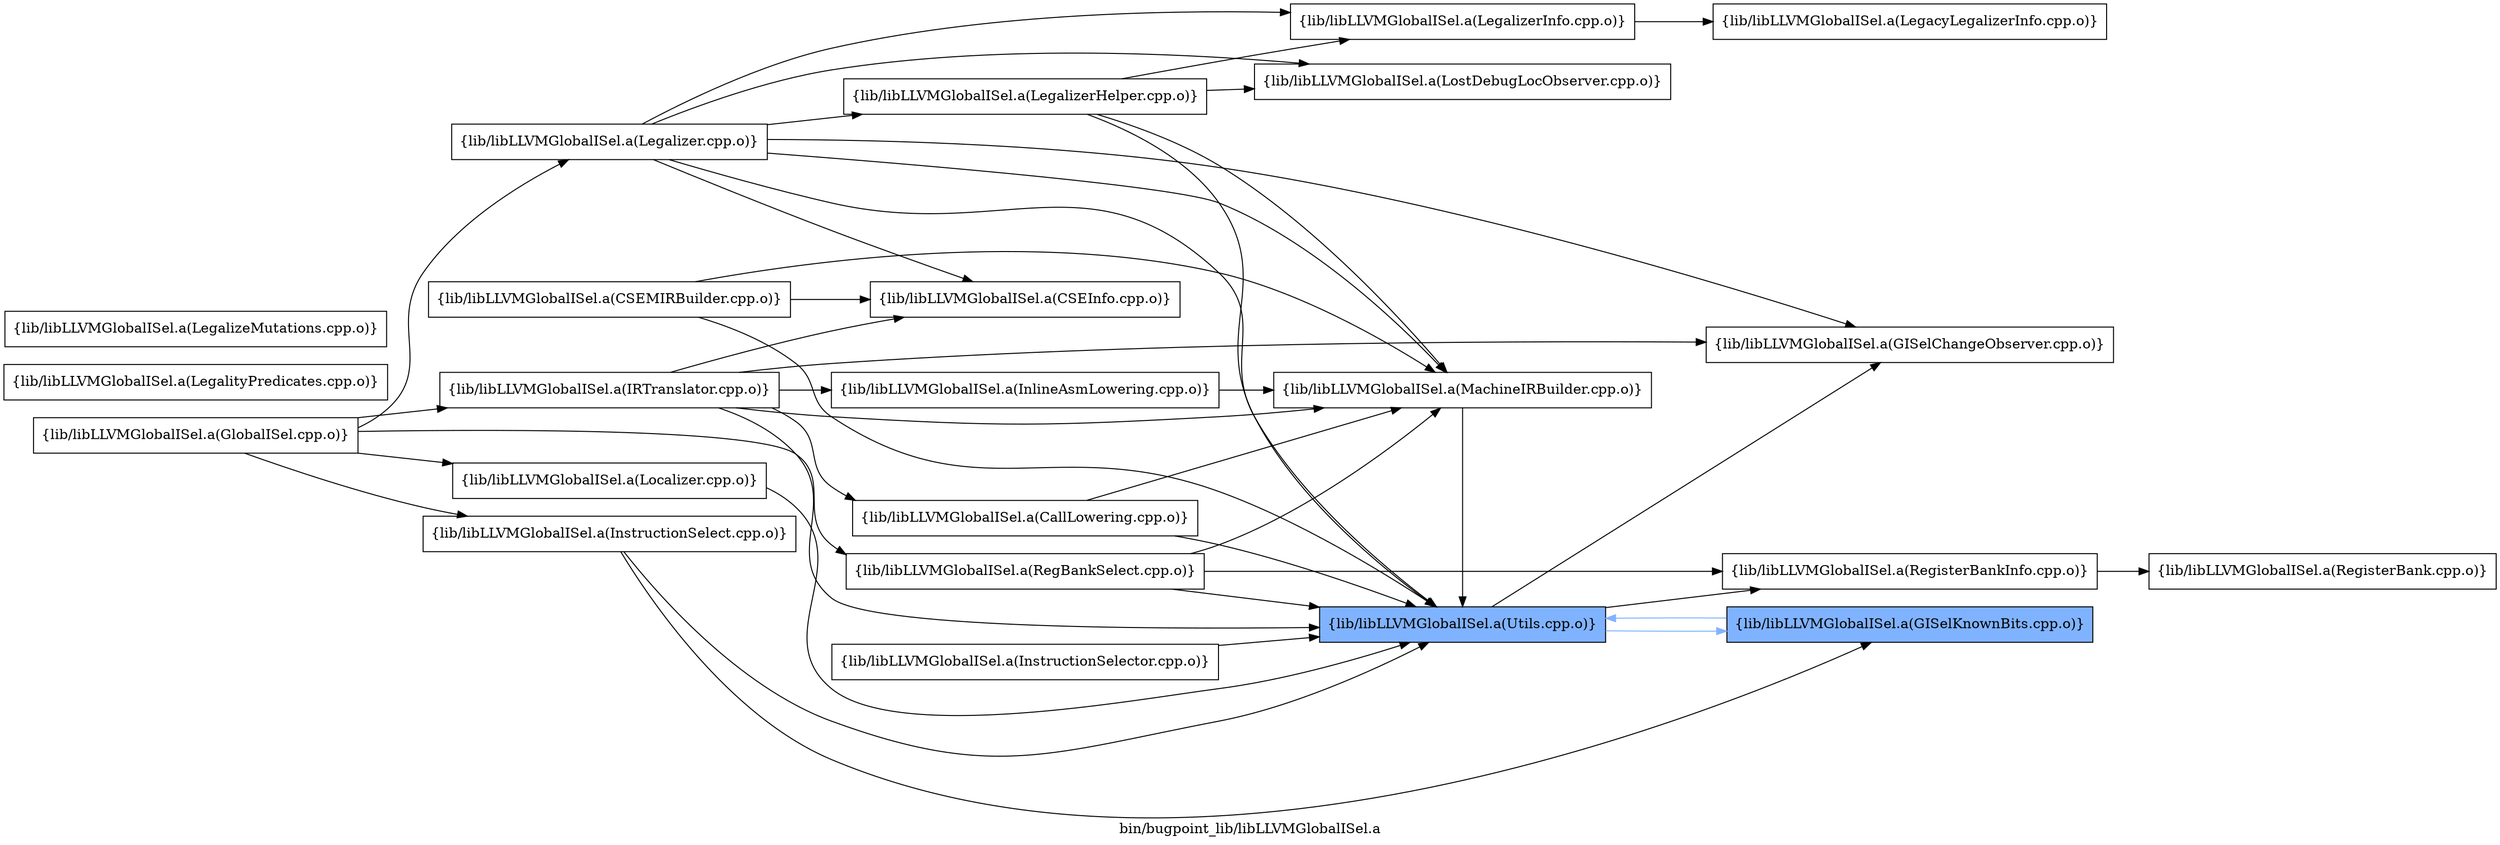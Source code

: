 digraph "bin/bugpoint_lib/libLLVMGlobalISel.a" {
	label="bin/bugpoint_lib/libLLVMGlobalISel.a";
	rankdir=LR;
	{ rank=same; Node0x560f26cf9738;  }
	{ rank=same; Node0x560f26cee248; Node0x560f26cf8928;  }
	{ rank=same; Node0x560f26ce0058; Node0x560f26cf2de8; Node0x560f26cf1df8;  }

	Node0x560f26cf9738 [shape=record,shape=box,group=0,label="{lib/libLLVMGlobalISel.a(CallLowering.cpp.o)}"];
	Node0x560f26cf9738 -> Node0x560f26cee248;
	Node0x560f26cf9738 -> Node0x560f26cf8928;
	Node0x560f26cee248 [shape=record,shape=box,group=0,label="{lib/libLLVMGlobalISel.a(MachineIRBuilder.cpp.o)}"];
	Node0x560f26cee248 -> Node0x560f26cf8928;
	Node0x560f26cf8928 [shape=record,shape=box,group=1,style=filled,fillcolor="0.600000 0.5 1",label="{lib/libLLVMGlobalISel.a(Utils.cpp.o)}"];
	Node0x560f26cf8928 -> Node0x560f26ce0058;
	Node0x560f26cf8928 -> Node0x560f26cf2de8[color="0.600000 0.5 1"];
	Node0x560f26cf8928 -> Node0x560f26cf1df8;
	Node0x560f26cf0bd8 [shape=record,shape=box,group=0,label="{lib/libLLVMGlobalISel.a(LegalityPredicates.cpp.o)}"];
	Node0x560f26cf6498 [shape=record,shape=box,group=0,label="{lib/libLLVMGlobalISel.a(LegalizeMutations.cpp.o)}"];
	Node0x560f26cf7618 [shape=record,shape=box,group=0,label="{lib/libLLVMGlobalISel.a(LegalizerInfo.cpp.o)}"];
	Node0x560f26cf7618 -> Node0x560f26cf6ee8;
	Node0x560f26cf6ee8 [shape=record,shape=box,group=0,label="{lib/libLLVMGlobalISel.a(LegacyLegalizerInfo.cpp.o)}"];
	Node0x560f26ceefb8 [shape=record,shape=box,group=0,label="{lib/libLLVMGlobalISel.a(RegisterBank.cpp.o)}"];
	Node0x560f26cf1df8 [shape=record,shape=box,group=0,label="{lib/libLLVMGlobalISel.a(RegisterBankInfo.cpp.o)}"];
	Node0x560f26cf1df8 -> Node0x560f26ceefb8;
	Node0x560f26cf2bb8 [shape=record,shape=box,group=0,label="{lib/libLLVMGlobalISel.a(InstructionSelector.cpp.o)}"];
	Node0x560f26cf2bb8 -> Node0x560f26cf8928;
	Node0x560f26cf8e78 [shape=record,shape=box,group=0,label="{lib/libLLVMGlobalISel.a(CSEInfo.cpp.o)}"];
	Node0x560f26ce2588 [shape=record,shape=box,group=0,label="{lib/libLLVMGlobalISel.a(GlobalISel.cpp.o)}"];
	Node0x560f26ce2588 -> Node0x560f26ce0828;
	Node0x560f26ce2588 -> Node0x560f26cf2708;
	Node0x560f26ce2588 -> Node0x560f26cf5d68;
	Node0x560f26ce2588 -> Node0x560f26cefb98;
	Node0x560f26ce2588 -> Node0x560f26cee838;
	Node0x560f26ce0828 [shape=record,shape=box,group=0,label="{lib/libLLVMGlobalISel.a(IRTranslator.cpp.o)}"];
	Node0x560f26ce0828 -> Node0x560f26cf8e78;
	Node0x560f26ce0828 -> Node0x560f26cf9738;
	Node0x560f26ce0828 -> Node0x560f26ce0058;
	Node0x560f26ce0828 -> Node0x560f26ce0328;
	Node0x560f26ce0828 -> Node0x560f26cee248;
	Node0x560f26ce0828 -> Node0x560f26cf8928;
	Node0x560f26cf2708 [shape=record,shape=box,group=0,label="{lib/libLLVMGlobalISel.a(InstructionSelect.cpp.o)}"];
	Node0x560f26cf2708 -> Node0x560f26cf2de8;
	Node0x560f26cf2708 -> Node0x560f26cf8928;
	Node0x560f26cf5d68 [shape=record,shape=box,group=0,label="{lib/libLLVMGlobalISel.a(Legalizer.cpp.o)}"];
	Node0x560f26cf5d68 -> Node0x560f26cf8e78;
	Node0x560f26cf5d68 -> Node0x560f26ce0058;
	Node0x560f26cf5d68 -> Node0x560f26cf7d98;
	Node0x560f26cf5d68 -> Node0x560f26cf7618;
	Node0x560f26cf5d68 -> Node0x560f26cf0408;
	Node0x560f26cf5d68 -> Node0x560f26cee248;
	Node0x560f26cf5d68 -> Node0x560f26cf8928;
	Node0x560f26cee838 [shape=record,shape=box,group=0,label="{lib/libLLVMGlobalISel.a(RegBankSelect.cpp.o)}"];
	Node0x560f26cee838 -> Node0x560f26cee248;
	Node0x560f26cee838 -> Node0x560f26cf1df8;
	Node0x560f26cee838 -> Node0x560f26cf8928;
	Node0x560f26cefb98 [shape=record,shape=box,group=0,label="{lib/libLLVMGlobalISel.a(Localizer.cpp.o)}"];
	Node0x560f26cefb98 -> Node0x560f26cf8928;
	Node0x560f26ce0058 [shape=record,shape=box,group=0,label="{lib/libLLVMGlobalISel.a(GISelChangeObserver.cpp.o)}"];
	Node0x560f26ce0328 [shape=record,shape=box,group=0,label="{lib/libLLVMGlobalISel.a(InlineAsmLowering.cpp.o)}"];
	Node0x560f26ce0328 -> Node0x560f26cee248;
	Node0x560f26cdf428 [shape=record,shape=box,group=0,label="{lib/libLLVMGlobalISel.a(CSEMIRBuilder.cpp.o)}"];
	Node0x560f26cdf428 -> Node0x560f26cf8e78;
	Node0x560f26cdf428 -> Node0x560f26cee248;
	Node0x560f26cdf428 -> Node0x560f26cf8928;
	Node0x560f26cf2de8 [shape=record,shape=box,group=1,style=filled,fillcolor="0.600000 0.5 1",label="{lib/libLLVMGlobalISel.a(GISelKnownBits.cpp.o)}"];
	Node0x560f26cf2de8 -> Node0x560f26cf8928[color="0.600000 0.5 1"];
	Node0x560f26cf7d98 [shape=record,shape=box,group=0,label="{lib/libLLVMGlobalISel.a(LegalizerHelper.cpp.o)}"];
	Node0x560f26cf7d98 -> Node0x560f26cf7618;
	Node0x560f26cf7d98 -> Node0x560f26cf0408;
	Node0x560f26cf7d98 -> Node0x560f26cee248;
	Node0x560f26cf7d98 -> Node0x560f26cf8928;
	Node0x560f26cf0408 [shape=record,shape=box,group=0,label="{lib/libLLVMGlobalISel.a(LostDebugLocObserver.cpp.o)}"];
}
